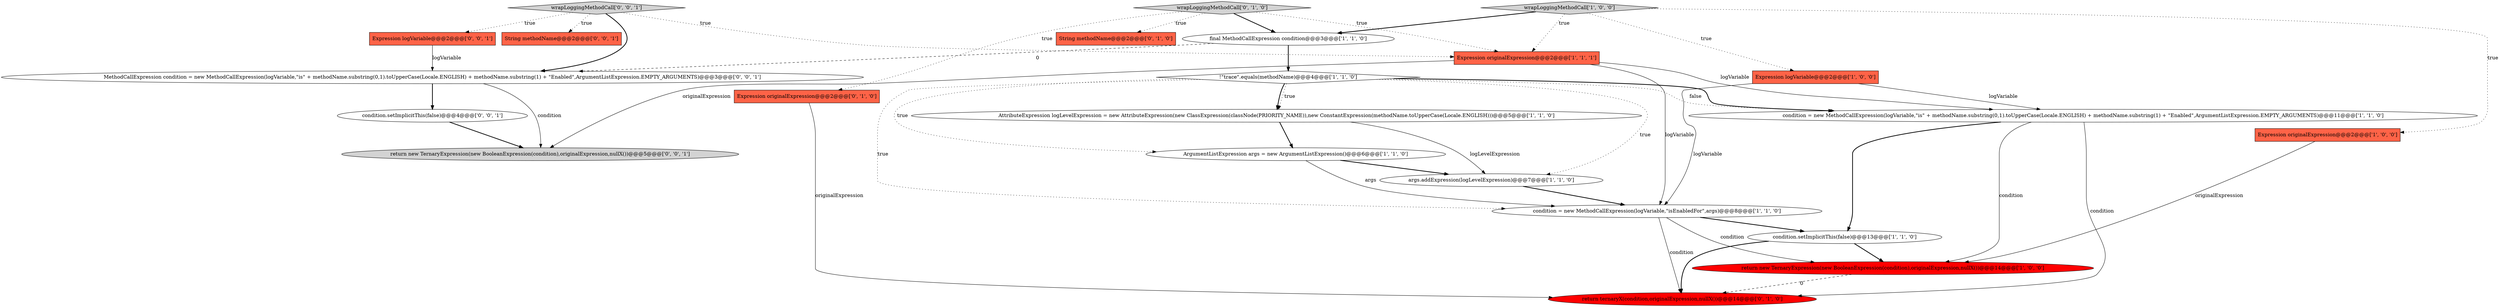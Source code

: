 digraph {
18 [style = filled, label = "condition.setImplicitThis(false)@@@4@@@['0', '0', '1']", fillcolor = white, shape = ellipse image = "AAA0AAABBB3BBB"];
0 [style = filled, label = "condition = new MethodCallExpression(logVariable,\"isEnabledFor\",args)@@@8@@@['1', '1', '0']", fillcolor = white, shape = ellipse image = "AAA0AAABBB1BBB"];
17 [style = filled, label = "return new TernaryExpression(new BooleanExpression(condition),originalExpression,nullX())@@@5@@@['0', '0', '1']", fillcolor = lightgray, shape = ellipse image = "AAA0AAABBB3BBB"];
16 [style = filled, label = "String methodName@@@2@@@['0', '1', '0']", fillcolor = tomato, shape = box image = "AAA0AAABBB2BBB"];
10 [style = filled, label = "condition = new MethodCallExpression(logVariable,\"is\" + methodName.substring(0,1).toUpperCase(Locale.ENGLISH) + methodName.substring(1) + \"Enabled\",ArgumentListExpression.EMPTY_ARGUMENTS)@@@11@@@['1', '1', '0']", fillcolor = white, shape = ellipse image = "AAA0AAABBB1BBB"];
1 [style = filled, label = "condition.setImplicitThis(false)@@@13@@@['1', '1', '0']", fillcolor = white, shape = ellipse image = "AAA0AAABBB1BBB"];
5 [style = filled, label = "final MethodCallExpression condition@@@3@@@['1', '1', '0']", fillcolor = white, shape = ellipse image = "AAA0AAABBB1BBB"];
7 [style = filled, label = "AttributeExpression logLevelExpression = new AttributeExpression(new ClassExpression(classNode(PRIORITY_NAME)),new ConstantExpression(methodName.toUpperCase(Locale.ENGLISH)))@@@5@@@['1', '1', '0']", fillcolor = white, shape = ellipse image = "AAA0AAABBB1BBB"];
12 [style = filled, label = "Expression originalExpression@@@2@@@['1', '1', '1']", fillcolor = tomato, shape = box image = "AAA0AAABBB1BBB"];
15 [style = filled, label = "Expression originalExpression@@@2@@@['0', '1', '0']", fillcolor = tomato, shape = box image = "AAA0AAABBB2BBB"];
6 [style = filled, label = "Expression logVariable@@@2@@@['1', '0', '0']", fillcolor = tomato, shape = box image = "AAA0AAABBB1BBB"];
8 [style = filled, label = "!\"trace\".equals(methodName)@@@4@@@['1', '1', '0']", fillcolor = white, shape = diamond image = "AAA0AAABBB1BBB"];
14 [style = filled, label = "wrapLoggingMethodCall['0', '1', '0']", fillcolor = lightgray, shape = diamond image = "AAA0AAABBB2BBB"];
19 [style = filled, label = "wrapLoggingMethodCall['0', '0', '1']", fillcolor = lightgray, shape = diamond image = "AAA0AAABBB3BBB"];
2 [style = filled, label = "wrapLoggingMethodCall['1', '0', '0']", fillcolor = lightgray, shape = diamond image = "AAA0AAABBB1BBB"];
3 [style = filled, label = "return new TernaryExpression(new BooleanExpression(condition),originalExpression,nullX())@@@14@@@['1', '0', '0']", fillcolor = red, shape = ellipse image = "AAA1AAABBB1BBB"];
20 [style = filled, label = "MethodCallExpression condition = new MethodCallExpression(logVariable,\"is\" + methodName.substring(0,1).toUpperCase(Locale.ENGLISH) + methodName.substring(1) + \"Enabled\",ArgumentListExpression.EMPTY_ARGUMENTS)@@@3@@@['0', '0', '1']", fillcolor = white, shape = ellipse image = "AAA0AAABBB3BBB"];
4 [style = filled, label = "ArgumentListExpression args = new ArgumentListExpression()@@@6@@@['1', '1', '0']", fillcolor = white, shape = ellipse image = "AAA0AAABBB1BBB"];
21 [style = filled, label = "Expression logVariable@@@2@@@['0', '0', '1']", fillcolor = tomato, shape = box image = "AAA0AAABBB3BBB"];
11 [style = filled, label = "args.addExpression(logLevelExpression)@@@7@@@['1', '1', '0']", fillcolor = white, shape = ellipse image = "AAA0AAABBB1BBB"];
13 [style = filled, label = "return ternaryX(condition,originalExpression,nullX())@@@14@@@['0', '1', '0']", fillcolor = red, shape = ellipse image = "AAA1AAABBB2BBB"];
22 [style = filled, label = "String methodName@@@2@@@['0', '0', '1']", fillcolor = tomato, shape = box image = "AAA0AAABBB3BBB"];
9 [style = filled, label = "Expression originalExpression@@@2@@@['1', '0', '0']", fillcolor = tomato, shape = box image = "AAA0AAABBB1BBB"];
5->8 [style = bold, label=""];
8->10 [style = bold, label=""];
20->17 [style = solid, label="condition"];
14->12 [style = dotted, label="true"];
0->3 [style = solid, label="condition"];
19->20 [style = bold, label=""];
12->17 [style = solid, label="originalExpression"];
1->3 [style = bold, label=""];
18->17 [style = bold, label=""];
6->0 [style = solid, label="logVariable"];
8->7 [style = dotted, label="true"];
19->12 [style = dotted, label="true"];
6->10 [style = solid, label="logVariable"];
19->21 [style = dotted, label="true"];
7->4 [style = bold, label=""];
8->10 [style = dotted, label="false"];
3->13 [style = dashed, label="0"];
12->10 [style = solid, label="logVariable"];
1->13 [style = bold, label=""];
8->4 [style = dotted, label="true"];
0->13 [style = solid, label="condition"];
8->7 [style = bold, label=""];
7->11 [style = solid, label="logLevelExpression"];
5->20 [style = dashed, label="0"];
12->0 [style = solid, label="logVariable"];
20->18 [style = bold, label=""];
14->16 [style = dotted, label="true"];
14->15 [style = dotted, label="true"];
10->13 [style = solid, label="condition"];
11->0 [style = bold, label=""];
2->9 [style = dotted, label="true"];
15->13 [style = solid, label="originalExpression"];
2->6 [style = dotted, label="true"];
0->1 [style = bold, label=""];
10->3 [style = solid, label="condition"];
19->22 [style = dotted, label="true"];
2->12 [style = dotted, label="true"];
4->0 [style = solid, label="args"];
8->11 [style = dotted, label="true"];
8->0 [style = dotted, label="true"];
4->11 [style = bold, label=""];
10->1 [style = bold, label=""];
2->5 [style = bold, label=""];
14->5 [style = bold, label=""];
9->3 [style = solid, label="originalExpression"];
21->20 [style = solid, label="logVariable"];
}
